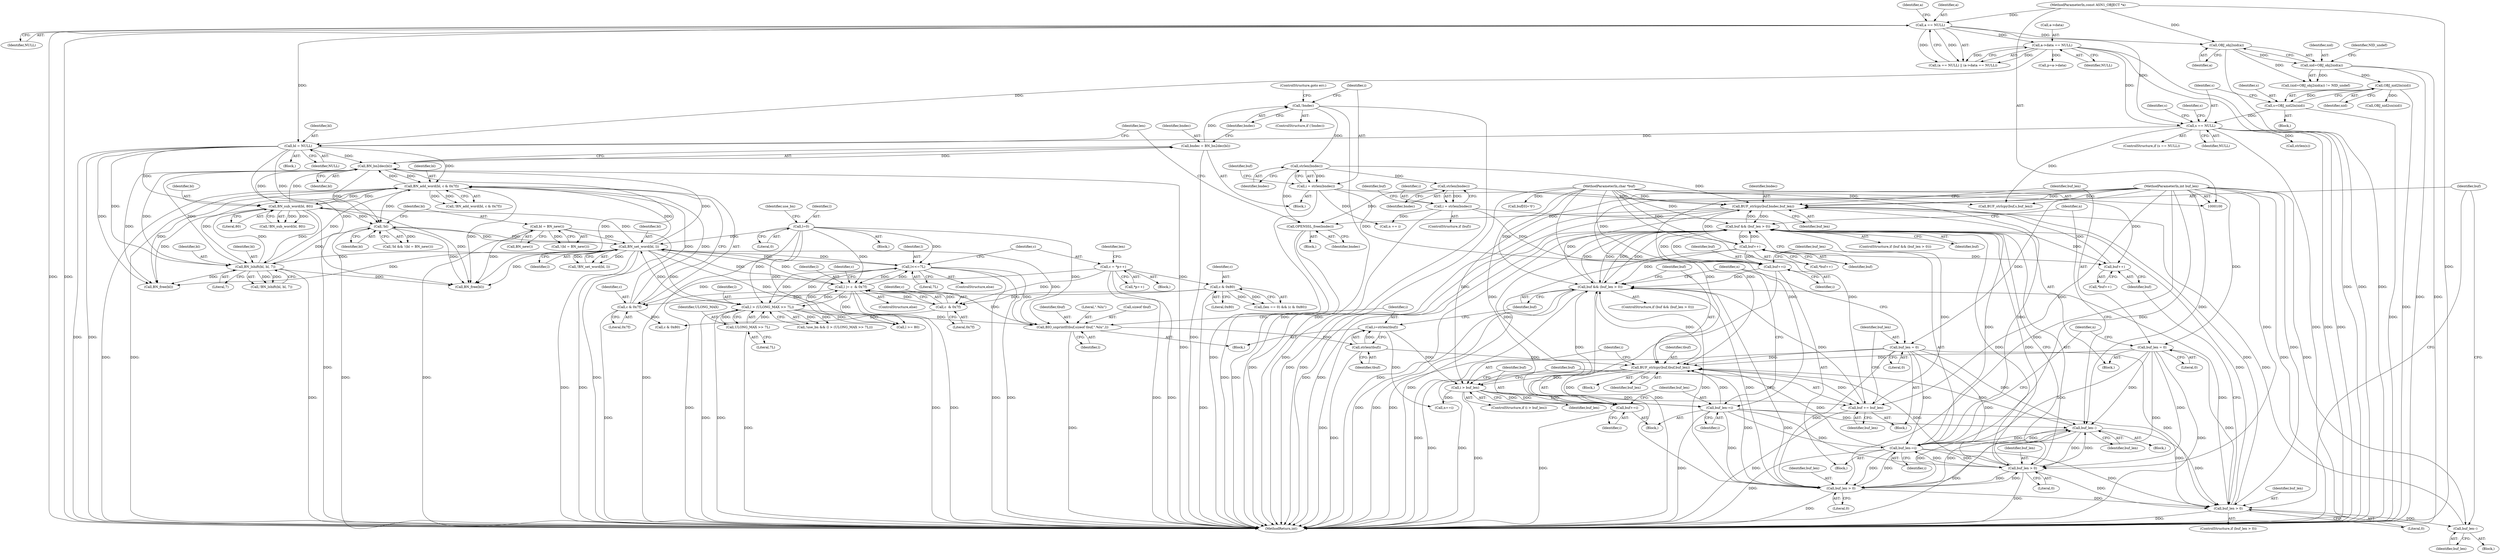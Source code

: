 digraph "1_openssl_0042fb5fd1c9d257d713b15a1f45da05cf5c1c87@API" {
"1000411" [label="(Call,OPENSSL_free(bndec))"];
"1000368" [label="(Call,strlen(bndec))"];
"1000363" [label="(Call,!bndec)"];
"1000358" [label="(Call,bndec = BN_bn2dec(bl))"];
"1000360" [label="(Call,BN_bn2dec(bl))"];
"1000226" [label="(Call,BN_add_word(bl, c & 0x7f))"];
"1000188" [label="(Call,bl = NULL)"];
"1000121" [label="(Call,a == NULL)"];
"1000103" [label="(MethodParameterIn,const ASN1_OBJECT *a)"];
"1000153" [label="(Call,s == NULL)"];
"1000148" [label="(Call,s=OBJ_nid2ln(nid))"];
"1000150" [label="(Call,OBJ_nid2ln(nid))"];
"1000142" [label="(Call,nid=OBJ_obj2nid(a))"];
"1000144" [label="(Call,OBJ_obj2nid(a))"];
"1000124" [label="(Call,a->data == NULL)"];
"1000305" [label="(Call,BN_sub_word(bl, 80))"];
"1000265" [label="(Call,BN_set_word(bl, l))"];
"1000259" [label="(Call,bl = BN_new())"];
"1000256" [label="(Call,!bl)"];
"1000277" [label="(Call,BN_lshift(bl, bl, 7))"];
"1000283" [label="(Call,l<<=7L)"];
"1000196" [label="(Call,l=0)"];
"1000233" [label="(Call,l |= c  & 0x7f)"];
"1000248" [label="(Call,l > (ULONG_MAX >> 7L))"];
"1000250" [label="(Call,ULONG_MAX >> 7L)"];
"1000235" [label="(Call,c  & 0x7f)"];
"1000205" [label="(Call,c = *p++)"];
"1000217" [label="(Call,c & 0x80)"];
"1000228" [label="(Call,c & 0x7f)"];
"1000374" [label="(Call,strlen(bndec))"];
"1000391" [label="(Call,BUF_strlcpy(buf,bndec,buf_len))"];
"1000337" [label="(Call,buf && (buf_len > 0))"];
"1000441" [label="(Call,buf += buf_len)"];
"1000437" [label="(Call,i > buf_len)"];
"1000421" [label="(Call,i=strlen(tbuf))"];
"1000423" [label="(Call,strlen(tbuf))"];
"1000415" [label="(Call,BIO_snprintf(tbuf,sizeof tbuf,\".%lu\",l))"];
"1000432" [label="(Call,BUF_strlcpy(buf,tbuf,buf_len))"];
"1000426" [label="(Call,buf && (buf_len > 0))"];
"1000400" [label="(Call,buf+=i)"];
"1000372" [label="(Call,i = strlen(bndec))"];
"1000366" [label="(Call,i = strlen(bndec))"];
"1000345" [label="(Call,buf++)"];
"1000101" [label="(MethodParameterIn,char *buf)"];
"1000449" [label="(Call,buf+=i)"];
"1000380" [label="(Call,buf_len > 0)"];
"1000395" [label="(Call,buf_len = 0)"];
"1000102" [label="(MethodParameterIn,int buf_len)"];
"1000350" [label="(Call,buf_len--)"];
"1000403" [label="(Call,buf_len-=i)"];
"1000444" [label="(Call,buf_len = 0)"];
"1000339" [label="(Call,buf_len > 0)"];
"1000428" [label="(Call,buf_len > 0)"];
"1000452" [label="(Call,buf_len-=i)"];
"1000386" [label="(Call,buf++)"];
"1000389" [label="(Call,buf_len--)"];
"1000441" [label="(Call,buf += buf_len)"];
"1000219" [label="(Literal,0x80)"];
"1000389" [label="(Call,buf_len--)"];
"1000264" [label="(Call,!BN_set_word(bl, l))"];
"1000211" [label="(Identifier,len)"];
"1000336" [label="(ControlStructure,if (buf && (buf_len > 0)))"];
"1000251" [label="(Identifier,ULONG_MAX)"];
"1000454" [label="(Identifier,i)"];
"1000293" [label="(Call,l >= 80)"];
"1000339" [label="(Call,buf_len > 0)"];
"1000436" [label="(ControlStructure,if (i > buf_len))"];
"1000422" [label="(Identifier,i)"];
"1000105" [label="(Block,)"];
"1000392" [label="(Identifier,buf)"];
"1000402" [label="(Identifier,i)"];
"1000358" [label="(Call,bndec = BN_bn2dec(bl))"];
"1000431" [label="(Block,)"];
"1000435" [label="(Identifier,buf_len)"];
"1000427" [label="(Identifier,buf)"];
"1000453" [label="(Identifier,buf_len)"];
"1000448" [label="(Block,)"];
"1000155" [label="(Identifier,NULL)"];
"1000404" [label="(Identifier,buf_len)"];
"1000371" [label="(Identifier,buf)"];
"1000390" [label="(Identifier,buf_len)"];
"1000346" [label="(Identifier,buf)"];
"1000126" [label="(Identifier,a)"];
"1000378" [label="(Block,)"];
"1000124" [label="(Call,a->data == NULL)"];
"1000128" [label="(Identifier,NULL)"];
"1000284" [label="(Identifier,l)"];
"1000444" [label="(Call,buf_len = 0)"];
"1000225" [label="(Call,!BN_add_word(bl, c & 0x7f))"];
"1000285" [label="(Literal,7L)"];
"1000361" [label="(Identifier,bl)"];
"1000397" [label="(Literal,0)"];
"1000342" [label="(Block,)"];
"1000257" [label="(Identifier,bl)"];
"1000338" [label="(Identifier,buf)"];
"1000250" [label="(Call,ULONG_MAX >> 7L)"];
"1000195" [label="(Block,)"];
"1000148" [label="(Call,s=OBJ_nid2ln(nid))"];
"1000154" [label="(Identifier,s)"];
"1000151" [label="(Identifier,nid)"];
"1000306" [label="(Identifier,bl)"];
"1000193" [label="(Identifier,len)"];
"1000142" [label="(Call,nid=OBJ_obj2nid(a))"];
"1000369" [label="(Identifier,bndec)"];
"1000149" [label="(Identifier,s)"];
"1000381" [label="(Identifier,buf_len)"];
"1000374" [label="(Call,strlen(bndec))"];
"1000432" [label="(Call,BUF_strlcpy(buf,tbuf,buf_len))"];
"1000235" [label="(Call,c  & 0x7f)"];
"1000387" [label="(Identifier,buf)"];
"1000368" [label="(Call,strlen(bndec))"];
"1000345" [label="(Call,buf++)"];
"1000451" [label="(Identifier,i)"];
"1000120" [label="(Call,(a == NULL) || (a->data == NULL))"];
"1000125" [label="(Call,a->data)"];
"1000283" [label="(Call,l<<=7L)"];
"1000288" [label="(Block,)"];
"1000366" [label="(Call,i = strlen(bndec))"];
"1000394" [label="(Identifier,buf_len)"];
"1000401" [label="(Identifier,buf)"];
"1000276" [label="(Call,!BN_lshift(bl, bl, 7))"];
"1000450" [label="(Identifier,buf)"];
"1000206" [label="(Identifier,c)"];
"1000226" [label="(Call,BN_add_word(bl, c & 0x7f))"];
"1000280" [label="(Literal,7)"];
"1000382" [label="(Literal,0)"];
"1000248" [label="(Call,l > (ULONG_MAX >> 7L))"];
"1000123" [label="(Identifier,NULL)"];
"1000370" [label="(ControlStructure,if (buf))"];
"1000428" [label="(Call,buf_len > 0)"];
"1000416" [label="(Identifier,tbuf)"];
"1000259" [label="(Call,bl = BN_new())"];
"1000205" [label="(Call,c = *p++)"];
"1000351" [label="(Identifier,buf_len)"];
"1000121" [label="(Call,a == NULL)"];
"1000197" [label="(Identifier,l)"];
"1000101" [label="(MethodParameterIn,char *buf)"];
"1000305" [label="(Call,BN_sub_word(bl, 80))"];
"1000445" [label="(Identifier,buf_len)"];
"1000439" [label="(Identifier,buf_len)"];
"1000353" [label="(Identifier,n)"];
"1000367" [label="(Identifier,i)"];
"1000385" [label="(Call,*buf++)"];
"1000255" [label="(Call,!bl && !(bl = BN_new()))"];
"1000217" [label="(Call,c & 0x80)"];
"1000267" [label="(Identifier,l)"];
"1000350" [label="(Call,buf_len--)"];
"1000130" [label="(Call,buf[0]='\0')"];
"1000232" [label="(ControlStructure,else)"];
"1000440" [label="(Block,)"];
"1000158" [label="(Call,OBJ_nid2sn(nid))"];
"1000426" [label="(Call,buf && (buf_len > 0))"];
"1000463" [label="(Call,BN_free(bl))"];
"1000165" [label="(Call,BUF_strlcpy(buf,s,buf_len))"];
"1000282" [label="(ControlStructure,else)"];
"1000412" [label="(Identifier,bndec)"];
"1000307" [label="(Literal,80)"];
"1000423" [label="(Call,strlen(tbuf))"];
"1000419" [label="(Literal,\".%lu\")"];
"1000266" [label="(Identifier,bl)"];
"1000379" [label="(ControlStructure,if (buf_len > 0))"];
"1000363" [label="(Call,!bndec)"];
"1000420" [label="(Identifier,l)"];
"1000171" [label="(Call,strlen(s))"];
"1000122" [label="(Identifier,a)"];
"1000434" [label="(Identifier,tbuf)"];
"1000144" [label="(Call,OBJ_obj2nid(a))"];
"1000189" [label="(Identifier,bl)"];
"1000380" [label="(Call,buf_len > 0)"];
"1000240" [label="(Call,c & 0x80)"];
"1000237" [label="(Literal,0x7f)"];
"1000414" [label="(Block,)"];
"1000260" [label="(Identifier,bl)"];
"1000147" [label="(Block,)"];
"1000446" [label="(Literal,0)"];
"1000141" [label="(Call,(nid=OBJ_obj2nid(a)) != NID_undef)"];
"1000150" [label="(Call,OBJ_nid2ln(nid))"];
"1000252" [label="(Literal,7L)"];
"1000470" [label="(Call,BN_free(bl))"];
"1000456" [label="(Identifier,n)"];
"1000475" [label="(MethodReturn,int)"];
"1000373" [label="(Identifier,i)"];
"1000340" [label="(Identifier,buf_len)"];
"1000430" [label="(Literal,0)"];
"1000227" [label="(Identifier,bl)"];
"1000417" [label="(Call,sizeof tbuf)"];
"1000344" [label="(Call,*buf++)"];
"1000190" [label="(Identifier,NULL)"];
"1000372" [label="(Call,i = strlen(bndec))"];
"1000152" [label="(ControlStructure,if (s == NULL))"];
"1000425" [label="(ControlStructure,if (buf && (buf_len > 0)))"];
"1000393" [label="(Identifier,bndec)"];
"1000377" [label="(Identifier,buf)"];
"1000396" [label="(Identifier,buf_len)"];
"1000452" [label="(Call,buf_len-=i)"];
"1000360" [label="(Call,BN_bn2dec(bl))"];
"1000153" [label="(Call,s == NULL)"];
"1000145" [label="(Identifier,a)"];
"1000362" [label="(ControlStructure,if (!bndec))"];
"1000424" [label="(Identifier,tbuf)"];
"1000443" [label="(Identifier,buf_len)"];
"1000403" [label="(Call,buf_len-=i)"];
"1000218" [label="(Identifier,c)"];
"1000386" [label="(Call,buf++)"];
"1000341" [label="(Literal,0)"];
"1000213" [label="(Call,(len == 0) && (c & 0x80))"];
"1000359" [label="(Identifier,bndec)"];
"1000161" [label="(Identifier,s)"];
"1000200" [label="(Identifier,use_bn)"];
"1000438" [label="(Identifier,i)"];
"1000207" [label="(Call,*p++)"];
"1000265" [label="(Call,BN_set_word(bl, l))"];
"1000245" [label="(Call,!use_bn && (l > (ULONG_MAX >> 7L)))"];
"1000455" [label="(Call,n+=i)"];
"1000408" [label="(Call,n += i)"];
"1000400" [label="(Call,buf+=i)"];
"1000203" [label="(Block,)"];
"1000437" [label="(Call,i > buf_len)"];
"1000356" [label="(Block,)"];
"1000258" [label="(Call,!(bl = BN_new()))"];
"1000230" [label="(Literal,0x7f)"];
"1000364" [label="(Identifier,bndec)"];
"1000395" [label="(Call,buf_len = 0)"];
"1000103" [label="(MethodParameterIn,const ASN1_OBJECT *a)"];
"1000157" [label="(Identifier,s)"];
"1000143" [label="(Identifier,nid)"];
"1000256" [label="(Call,!bl)"];
"1000180" [label="(Call,p=a->data)"];
"1000399" [label="(Block,)"];
"1000411" [label="(Call,OPENSSL_free(bndec))"];
"1000102" [label="(MethodParameterIn,int buf_len)"];
"1000241" [label="(Identifier,c)"];
"1000433" [label="(Identifier,buf)"];
"1000442" [label="(Identifier,buf)"];
"1000236" [label="(Identifier,c)"];
"1000407" [label="(Identifier,n)"];
"1000198" [label="(Literal,0)"];
"1000233" [label="(Call,l |= c  & 0x7f)"];
"1000429" [label="(Identifier,buf_len)"];
"1000391" [label="(Call,BUF_strlcpy(buf,bndec,buf_len))"];
"1000383" [label="(Block,)"];
"1000228" [label="(Call,c & 0x7f)"];
"1000188" [label="(Call,bl = NULL)"];
"1000304" [label="(Call,!BN_sub_word(bl, 80))"];
"1000196" [label="(Call,l=0)"];
"1000415" [label="(Call,BIO_snprintf(tbuf,sizeof tbuf,\".%lu\",l))"];
"1000421" [label="(Call,i=strlen(tbuf))"];
"1000365" [label="(ControlStructure,goto err;)"];
"1000375" [label="(Identifier,bndec)"];
"1000405" [label="(Identifier,i)"];
"1000278" [label="(Identifier,bl)"];
"1000261" [label="(Call,BN_new())"];
"1000449" [label="(Call,buf+=i)"];
"1000234" [label="(Identifier,l)"];
"1000146" [label="(Identifier,NID_undef)"];
"1000279" [label="(Identifier,bl)"];
"1000337" [label="(Call,buf && (buf_len > 0))"];
"1000249" [label="(Identifier,l)"];
"1000277" [label="(Call,BN_lshift(bl, bl, 7))"];
"1000229" [label="(Identifier,c)"];
"1000411" -> "1000288"  [label="AST: "];
"1000411" -> "1000412"  [label="CFG: "];
"1000412" -> "1000411"  [label="AST: "];
"1000193" -> "1000411"  [label="CFG: "];
"1000411" -> "1000475"  [label="DDG: "];
"1000411" -> "1000475"  [label="DDG: "];
"1000368" -> "1000411"  [label="DDG: "];
"1000374" -> "1000411"  [label="DDG: "];
"1000391" -> "1000411"  [label="DDG: "];
"1000368" -> "1000366"  [label="AST: "];
"1000368" -> "1000369"  [label="CFG: "];
"1000369" -> "1000368"  [label="AST: "];
"1000366" -> "1000368"  [label="CFG: "];
"1000368" -> "1000366"  [label="DDG: "];
"1000363" -> "1000368"  [label="DDG: "];
"1000368" -> "1000374"  [label="DDG: "];
"1000368" -> "1000391"  [label="DDG: "];
"1000363" -> "1000362"  [label="AST: "];
"1000363" -> "1000364"  [label="CFG: "];
"1000364" -> "1000363"  [label="AST: "];
"1000365" -> "1000363"  [label="CFG: "];
"1000367" -> "1000363"  [label="CFG: "];
"1000363" -> "1000475"  [label="DDG: "];
"1000363" -> "1000475"  [label="DDG: "];
"1000358" -> "1000363"  [label="DDG: "];
"1000358" -> "1000356"  [label="AST: "];
"1000358" -> "1000360"  [label="CFG: "];
"1000359" -> "1000358"  [label="AST: "];
"1000360" -> "1000358"  [label="AST: "];
"1000364" -> "1000358"  [label="CFG: "];
"1000358" -> "1000475"  [label="DDG: "];
"1000360" -> "1000358"  [label="DDG: "];
"1000360" -> "1000361"  [label="CFG: "];
"1000361" -> "1000360"  [label="AST: "];
"1000360" -> "1000475"  [label="DDG: "];
"1000360" -> "1000226"  [label="DDG: "];
"1000360" -> "1000256"  [label="DDG: "];
"1000360" -> "1000277"  [label="DDG: "];
"1000360" -> "1000305"  [label="DDG: "];
"1000226" -> "1000360"  [label="DDG: "];
"1000188" -> "1000360"  [label="DDG: "];
"1000305" -> "1000360"  [label="DDG: "];
"1000265" -> "1000360"  [label="DDG: "];
"1000277" -> "1000360"  [label="DDG: "];
"1000360" -> "1000463"  [label="DDG: "];
"1000360" -> "1000470"  [label="DDG: "];
"1000226" -> "1000225"  [label="AST: "];
"1000226" -> "1000228"  [label="CFG: "];
"1000227" -> "1000226"  [label="AST: "];
"1000228" -> "1000226"  [label="AST: "];
"1000225" -> "1000226"  [label="CFG: "];
"1000226" -> "1000475"  [label="DDG: "];
"1000226" -> "1000475"  [label="DDG: "];
"1000226" -> "1000225"  [label="DDG: "];
"1000226" -> "1000225"  [label="DDG: "];
"1000188" -> "1000226"  [label="DDG: "];
"1000305" -> "1000226"  [label="DDG: "];
"1000265" -> "1000226"  [label="DDG: "];
"1000277" -> "1000226"  [label="DDG: "];
"1000228" -> "1000226"  [label="DDG: "];
"1000228" -> "1000226"  [label="DDG: "];
"1000226" -> "1000256"  [label="DDG: "];
"1000226" -> "1000277"  [label="DDG: "];
"1000226" -> "1000305"  [label="DDG: "];
"1000226" -> "1000463"  [label="DDG: "];
"1000226" -> "1000470"  [label="DDG: "];
"1000188" -> "1000105"  [label="AST: "];
"1000188" -> "1000190"  [label="CFG: "];
"1000189" -> "1000188"  [label="AST: "];
"1000190" -> "1000188"  [label="AST: "];
"1000193" -> "1000188"  [label="CFG: "];
"1000188" -> "1000475"  [label="DDG: "];
"1000188" -> "1000475"  [label="DDG: "];
"1000121" -> "1000188"  [label="DDG: "];
"1000153" -> "1000188"  [label="DDG: "];
"1000124" -> "1000188"  [label="DDG: "];
"1000188" -> "1000256"  [label="DDG: "];
"1000188" -> "1000277"  [label="DDG: "];
"1000188" -> "1000305"  [label="DDG: "];
"1000188" -> "1000463"  [label="DDG: "];
"1000188" -> "1000470"  [label="DDG: "];
"1000121" -> "1000120"  [label="AST: "];
"1000121" -> "1000123"  [label="CFG: "];
"1000122" -> "1000121"  [label="AST: "];
"1000123" -> "1000121"  [label="AST: "];
"1000126" -> "1000121"  [label="CFG: "];
"1000120" -> "1000121"  [label="CFG: "];
"1000121" -> "1000475"  [label="DDG: "];
"1000121" -> "1000475"  [label="DDG: "];
"1000121" -> "1000120"  [label="DDG: "];
"1000121" -> "1000120"  [label="DDG: "];
"1000103" -> "1000121"  [label="DDG: "];
"1000121" -> "1000124"  [label="DDG: "];
"1000121" -> "1000144"  [label="DDG: "];
"1000121" -> "1000153"  [label="DDG: "];
"1000103" -> "1000100"  [label="AST: "];
"1000103" -> "1000475"  [label="DDG: "];
"1000103" -> "1000144"  [label="DDG: "];
"1000153" -> "1000152"  [label="AST: "];
"1000153" -> "1000155"  [label="CFG: "];
"1000154" -> "1000153"  [label="AST: "];
"1000155" -> "1000153"  [label="AST: "];
"1000157" -> "1000153"  [label="CFG: "];
"1000161" -> "1000153"  [label="CFG: "];
"1000153" -> "1000475"  [label="DDG: "];
"1000153" -> "1000475"  [label="DDG: "];
"1000153" -> "1000475"  [label="DDG: "];
"1000148" -> "1000153"  [label="DDG: "];
"1000124" -> "1000153"  [label="DDG: "];
"1000153" -> "1000165"  [label="DDG: "];
"1000153" -> "1000171"  [label="DDG: "];
"1000148" -> "1000147"  [label="AST: "];
"1000148" -> "1000150"  [label="CFG: "];
"1000149" -> "1000148"  [label="AST: "];
"1000150" -> "1000148"  [label="AST: "];
"1000154" -> "1000148"  [label="CFG: "];
"1000148" -> "1000475"  [label="DDG: "];
"1000150" -> "1000148"  [label="DDG: "];
"1000150" -> "1000151"  [label="CFG: "];
"1000151" -> "1000150"  [label="AST: "];
"1000150" -> "1000475"  [label="DDG: "];
"1000142" -> "1000150"  [label="DDG: "];
"1000150" -> "1000158"  [label="DDG: "];
"1000142" -> "1000141"  [label="AST: "];
"1000142" -> "1000144"  [label="CFG: "];
"1000143" -> "1000142"  [label="AST: "];
"1000144" -> "1000142"  [label="AST: "];
"1000146" -> "1000142"  [label="CFG: "];
"1000142" -> "1000475"  [label="DDG: "];
"1000142" -> "1000475"  [label="DDG: "];
"1000142" -> "1000141"  [label="DDG: "];
"1000144" -> "1000142"  [label="DDG: "];
"1000144" -> "1000145"  [label="CFG: "];
"1000145" -> "1000144"  [label="AST: "];
"1000144" -> "1000475"  [label="DDG: "];
"1000144" -> "1000141"  [label="DDG: "];
"1000124" -> "1000120"  [label="AST: "];
"1000124" -> "1000128"  [label="CFG: "];
"1000125" -> "1000124"  [label="AST: "];
"1000128" -> "1000124"  [label="AST: "];
"1000120" -> "1000124"  [label="CFG: "];
"1000124" -> "1000475"  [label="DDG: "];
"1000124" -> "1000475"  [label="DDG: "];
"1000124" -> "1000120"  [label="DDG: "];
"1000124" -> "1000120"  [label="DDG: "];
"1000124" -> "1000180"  [label="DDG: "];
"1000305" -> "1000304"  [label="AST: "];
"1000305" -> "1000307"  [label="CFG: "];
"1000306" -> "1000305"  [label="AST: "];
"1000307" -> "1000305"  [label="AST: "];
"1000304" -> "1000305"  [label="CFG: "];
"1000305" -> "1000475"  [label="DDG: "];
"1000305" -> "1000256"  [label="DDG: "];
"1000305" -> "1000277"  [label="DDG: "];
"1000305" -> "1000304"  [label="DDG: "];
"1000305" -> "1000304"  [label="DDG: "];
"1000265" -> "1000305"  [label="DDG: "];
"1000277" -> "1000305"  [label="DDG: "];
"1000305" -> "1000463"  [label="DDG: "];
"1000305" -> "1000470"  [label="DDG: "];
"1000265" -> "1000264"  [label="AST: "];
"1000265" -> "1000267"  [label="CFG: "];
"1000266" -> "1000265"  [label="AST: "];
"1000267" -> "1000265"  [label="AST: "];
"1000264" -> "1000265"  [label="CFG: "];
"1000265" -> "1000475"  [label="DDG: "];
"1000265" -> "1000475"  [label="DDG: "];
"1000265" -> "1000233"  [label="DDG: "];
"1000265" -> "1000248"  [label="DDG: "];
"1000265" -> "1000256"  [label="DDG: "];
"1000265" -> "1000264"  [label="DDG: "];
"1000265" -> "1000264"  [label="DDG: "];
"1000259" -> "1000265"  [label="DDG: "];
"1000256" -> "1000265"  [label="DDG: "];
"1000283" -> "1000265"  [label="DDG: "];
"1000196" -> "1000265"  [label="DDG: "];
"1000233" -> "1000265"  [label="DDG: "];
"1000248" -> "1000265"  [label="DDG: "];
"1000265" -> "1000277"  [label="DDG: "];
"1000265" -> "1000283"  [label="DDG: "];
"1000265" -> "1000293"  [label="DDG: "];
"1000265" -> "1000415"  [label="DDG: "];
"1000265" -> "1000463"  [label="DDG: "];
"1000265" -> "1000470"  [label="DDG: "];
"1000259" -> "1000258"  [label="AST: "];
"1000259" -> "1000261"  [label="CFG: "];
"1000260" -> "1000259"  [label="AST: "];
"1000261" -> "1000259"  [label="AST: "];
"1000258" -> "1000259"  [label="CFG: "];
"1000259" -> "1000475"  [label="DDG: "];
"1000259" -> "1000475"  [label="DDG: "];
"1000259" -> "1000258"  [label="DDG: "];
"1000259" -> "1000470"  [label="DDG: "];
"1000256" -> "1000255"  [label="AST: "];
"1000256" -> "1000257"  [label="CFG: "];
"1000257" -> "1000256"  [label="AST: "];
"1000260" -> "1000256"  [label="CFG: "];
"1000255" -> "1000256"  [label="CFG: "];
"1000256" -> "1000475"  [label="DDG: "];
"1000256" -> "1000255"  [label="DDG: "];
"1000277" -> "1000256"  [label="DDG: "];
"1000256" -> "1000470"  [label="DDG: "];
"1000277" -> "1000276"  [label="AST: "];
"1000277" -> "1000280"  [label="CFG: "];
"1000278" -> "1000277"  [label="AST: "];
"1000279" -> "1000277"  [label="AST: "];
"1000280" -> "1000277"  [label="AST: "];
"1000276" -> "1000277"  [label="CFG: "];
"1000277" -> "1000475"  [label="DDG: "];
"1000277" -> "1000276"  [label="DDG: "];
"1000277" -> "1000276"  [label="DDG: "];
"1000277" -> "1000463"  [label="DDG: "];
"1000277" -> "1000470"  [label="DDG: "];
"1000283" -> "1000282"  [label="AST: "];
"1000283" -> "1000285"  [label="CFG: "];
"1000284" -> "1000283"  [label="AST: "];
"1000285" -> "1000283"  [label="AST: "];
"1000206" -> "1000283"  [label="CFG: "];
"1000283" -> "1000475"  [label="DDG: "];
"1000283" -> "1000475"  [label="DDG: "];
"1000283" -> "1000233"  [label="DDG: "];
"1000283" -> "1000248"  [label="DDG: "];
"1000196" -> "1000283"  [label="DDG: "];
"1000233" -> "1000283"  [label="DDG: "];
"1000248" -> "1000283"  [label="DDG: "];
"1000283" -> "1000293"  [label="DDG: "];
"1000283" -> "1000415"  [label="DDG: "];
"1000196" -> "1000195"  [label="AST: "];
"1000196" -> "1000198"  [label="CFG: "];
"1000197" -> "1000196"  [label="AST: "];
"1000198" -> "1000196"  [label="AST: "];
"1000200" -> "1000196"  [label="CFG: "];
"1000196" -> "1000475"  [label="DDG: "];
"1000196" -> "1000233"  [label="DDG: "];
"1000196" -> "1000248"  [label="DDG: "];
"1000196" -> "1000293"  [label="DDG: "];
"1000196" -> "1000415"  [label="DDG: "];
"1000233" -> "1000232"  [label="AST: "];
"1000233" -> "1000235"  [label="CFG: "];
"1000234" -> "1000233"  [label="AST: "];
"1000235" -> "1000233"  [label="AST: "];
"1000241" -> "1000233"  [label="CFG: "];
"1000233" -> "1000475"  [label="DDG: "];
"1000233" -> "1000475"  [label="DDG: "];
"1000233" -> "1000475"  [label="DDG: "];
"1000248" -> "1000233"  [label="DDG: "];
"1000235" -> "1000233"  [label="DDG: "];
"1000235" -> "1000233"  [label="DDG: "];
"1000233" -> "1000248"  [label="DDG: "];
"1000233" -> "1000293"  [label="DDG: "];
"1000233" -> "1000415"  [label="DDG: "];
"1000248" -> "1000245"  [label="AST: "];
"1000248" -> "1000250"  [label="CFG: "];
"1000249" -> "1000248"  [label="AST: "];
"1000250" -> "1000248"  [label="AST: "];
"1000245" -> "1000248"  [label="CFG: "];
"1000248" -> "1000475"  [label="DDG: "];
"1000248" -> "1000475"  [label="DDG: "];
"1000248" -> "1000245"  [label="DDG: "];
"1000248" -> "1000245"  [label="DDG: "];
"1000250" -> "1000248"  [label="DDG: "];
"1000250" -> "1000248"  [label="DDG: "];
"1000248" -> "1000293"  [label="DDG: "];
"1000248" -> "1000415"  [label="DDG: "];
"1000250" -> "1000252"  [label="CFG: "];
"1000251" -> "1000250"  [label="AST: "];
"1000252" -> "1000250"  [label="AST: "];
"1000250" -> "1000475"  [label="DDG: "];
"1000235" -> "1000237"  [label="CFG: "];
"1000236" -> "1000235"  [label="AST: "];
"1000237" -> "1000235"  [label="AST: "];
"1000205" -> "1000235"  [label="DDG: "];
"1000217" -> "1000235"  [label="DDG: "];
"1000235" -> "1000240"  [label="DDG: "];
"1000205" -> "1000203"  [label="AST: "];
"1000205" -> "1000207"  [label="CFG: "];
"1000206" -> "1000205"  [label="AST: "];
"1000207" -> "1000205"  [label="AST: "];
"1000211" -> "1000205"  [label="CFG: "];
"1000205" -> "1000475"  [label="DDG: "];
"1000205" -> "1000475"  [label="DDG: "];
"1000205" -> "1000217"  [label="DDG: "];
"1000205" -> "1000228"  [label="DDG: "];
"1000217" -> "1000213"  [label="AST: "];
"1000217" -> "1000219"  [label="CFG: "];
"1000218" -> "1000217"  [label="AST: "];
"1000219" -> "1000217"  [label="AST: "];
"1000213" -> "1000217"  [label="CFG: "];
"1000217" -> "1000475"  [label="DDG: "];
"1000217" -> "1000213"  [label="DDG: "];
"1000217" -> "1000213"  [label="DDG: "];
"1000217" -> "1000228"  [label="DDG: "];
"1000228" -> "1000230"  [label="CFG: "];
"1000229" -> "1000228"  [label="AST: "];
"1000230" -> "1000228"  [label="AST: "];
"1000228" -> "1000475"  [label="DDG: "];
"1000228" -> "1000240"  [label="DDG: "];
"1000374" -> "1000372"  [label="AST: "];
"1000374" -> "1000375"  [label="CFG: "];
"1000375" -> "1000374"  [label="AST: "];
"1000372" -> "1000374"  [label="CFG: "];
"1000374" -> "1000372"  [label="DDG: "];
"1000374" -> "1000391"  [label="DDG: "];
"1000391" -> "1000378"  [label="AST: "];
"1000391" -> "1000394"  [label="CFG: "];
"1000392" -> "1000391"  [label="AST: "];
"1000393" -> "1000391"  [label="AST: "];
"1000394" -> "1000391"  [label="AST: "];
"1000396" -> "1000391"  [label="CFG: "];
"1000391" -> "1000475"  [label="DDG: "];
"1000391" -> "1000475"  [label="DDG: "];
"1000391" -> "1000337"  [label="DDG: "];
"1000337" -> "1000391"  [label="DDG: "];
"1000386" -> "1000391"  [label="DDG: "];
"1000345" -> "1000391"  [label="DDG: "];
"1000101" -> "1000391"  [label="DDG: "];
"1000389" -> "1000391"  [label="DDG: "];
"1000380" -> "1000391"  [label="DDG: "];
"1000102" -> "1000391"  [label="DDG: "];
"1000391" -> "1000426"  [label="DDG: "];
"1000337" -> "1000336"  [label="AST: "];
"1000337" -> "1000338"  [label="CFG: "];
"1000337" -> "1000339"  [label="CFG: "];
"1000338" -> "1000337"  [label="AST: "];
"1000339" -> "1000337"  [label="AST: "];
"1000346" -> "1000337"  [label="CFG: "];
"1000353" -> "1000337"  [label="CFG: "];
"1000337" -> "1000475"  [label="DDG: "];
"1000337" -> "1000475"  [label="DDG: "];
"1000337" -> "1000475"  [label="DDG: "];
"1000441" -> "1000337"  [label="DDG: "];
"1000426" -> "1000337"  [label="DDG: "];
"1000426" -> "1000337"  [label="DDG: "];
"1000400" -> "1000337"  [label="DDG: "];
"1000449" -> "1000337"  [label="DDG: "];
"1000345" -> "1000337"  [label="DDG: "];
"1000101" -> "1000337"  [label="DDG: "];
"1000339" -> "1000337"  [label="DDG: "];
"1000339" -> "1000337"  [label="DDG: "];
"1000380" -> "1000337"  [label="DDG: "];
"1000337" -> "1000345"  [label="DDG: "];
"1000337" -> "1000386"  [label="DDG: "];
"1000337" -> "1000400"  [label="DDG: "];
"1000337" -> "1000426"  [label="DDG: "];
"1000337" -> "1000426"  [label="DDG: "];
"1000441" -> "1000440"  [label="AST: "];
"1000441" -> "1000443"  [label="CFG: "];
"1000442" -> "1000441"  [label="AST: "];
"1000443" -> "1000441"  [label="AST: "];
"1000445" -> "1000441"  [label="CFG: "];
"1000441" -> "1000475"  [label="DDG: "];
"1000441" -> "1000426"  [label="DDG: "];
"1000437" -> "1000441"  [label="DDG: "];
"1000102" -> "1000441"  [label="DDG: "];
"1000432" -> "1000441"  [label="DDG: "];
"1000101" -> "1000441"  [label="DDG: "];
"1000437" -> "1000436"  [label="AST: "];
"1000437" -> "1000439"  [label="CFG: "];
"1000438" -> "1000437"  [label="AST: "];
"1000439" -> "1000437"  [label="AST: "];
"1000442" -> "1000437"  [label="CFG: "];
"1000450" -> "1000437"  [label="CFG: "];
"1000437" -> "1000475"  [label="DDG: "];
"1000421" -> "1000437"  [label="DDG: "];
"1000432" -> "1000437"  [label="DDG: "];
"1000102" -> "1000437"  [label="DDG: "];
"1000437" -> "1000449"  [label="DDG: "];
"1000437" -> "1000452"  [label="DDG: "];
"1000437" -> "1000452"  [label="DDG: "];
"1000437" -> "1000455"  [label="DDG: "];
"1000421" -> "1000414"  [label="AST: "];
"1000421" -> "1000423"  [label="CFG: "];
"1000422" -> "1000421"  [label="AST: "];
"1000423" -> "1000421"  [label="AST: "];
"1000427" -> "1000421"  [label="CFG: "];
"1000421" -> "1000475"  [label="DDG: "];
"1000423" -> "1000421"  [label="DDG: "];
"1000421" -> "1000455"  [label="DDG: "];
"1000423" -> "1000424"  [label="CFG: "];
"1000424" -> "1000423"  [label="AST: "];
"1000423" -> "1000475"  [label="DDG: "];
"1000415" -> "1000423"  [label="DDG: "];
"1000423" -> "1000432"  [label="DDG: "];
"1000415" -> "1000414"  [label="AST: "];
"1000415" -> "1000420"  [label="CFG: "];
"1000416" -> "1000415"  [label="AST: "];
"1000417" -> "1000415"  [label="AST: "];
"1000419" -> "1000415"  [label="AST: "];
"1000420" -> "1000415"  [label="AST: "];
"1000422" -> "1000415"  [label="CFG: "];
"1000415" -> "1000475"  [label="DDG: "];
"1000432" -> "1000431"  [label="AST: "];
"1000432" -> "1000435"  [label="CFG: "];
"1000433" -> "1000432"  [label="AST: "];
"1000434" -> "1000432"  [label="AST: "];
"1000435" -> "1000432"  [label="AST: "];
"1000438" -> "1000432"  [label="CFG: "];
"1000432" -> "1000475"  [label="DDG: "];
"1000432" -> "1000475"  [label="DDG: "];
"1000426" -> "1000432"  [label="DDG: "];
"1000101" -> "1000432"  [label="DDG: "];
"1000395" -> "1000432"  [label="DDG: "];
"1000350" -> "1000432"  [label="DDG: "];
"1000403" -> "1000432"  [label="DDG: "];
"1000444" -> "1000432"  [label="DDG: "];
"1000339" -> "1000432"  [label="DDG: "];
"1000428" -> "1000432"  [label="DDG: "];
"1000452" -> "1000432"  [label="DDG: "];
"1000102" -> "1000432"  [label="DDG: "];
"1000432" -> "1000449"  [label="DDG: "];
"1000426" -> "1000425"  [label="AST: "];
"1000426" -> "1000427"  [label="CFG: "];
"1000426" -> "1000428"  [label="CFG: "];
"1000427" -> "1000426"  [label="AST: "];
"1000428" -> "1000426"  [label="AST: "];
"1000433" -> "1000426"  [label="CFG: "];
"1000456" -> "1000426"  [label="CFG: "];
"1000426" -> "1000475"  [label="DDG: "];
"1000426" -> "1000475"  [label="DDG: "];
"1000426" -> "1000475"  [label="DDG: "];
"1000400" -> "1000426"  [label="DDG: "];
"1000449" -> "1000426"  [label="DDG: "];
"1000345" -> "1000426"  [label="DDG: "];
"1000101" -> "1000426"  [label="DDG: "];
"1000380" -> "1000426"  [label="DDG: "];
"1000428" -> "1000426"  [label="DDG: "];
"1000428" -> "1000426"  [label="DDG: "];
"1000400" -> "1000399"  [label="AST: "];
"1000400" -> "1000402"  [label="CFG: "];
"1000401" -> "1000400"  [label="AST: "];
"1000402" -> "1000400"  [label="AST: "];
"1000404" -> "1000400"  [label="CFG: "];
"1000400" -> "1000475"  [label="DDG: "];
"1000372" -> "1000400"  [label="DDG: "];
"1000366" -> "1000400"  [label="DDG: "];
"1000345" -> "1000400"  [label="DDG: "];
"1000101" -> "1000400"  [label="DDG: "];
"1000372" -> "1000370"  [label="AST: "];
"1000373" -> "1000372"  [label="AST: "];
"1000377" -> "1000372"  [label="CFG: "];
"1000372" -> "1000475"  [label="DDG: "];
"1000372" -> "1000403"  [label="DDG: "];
"1000372" -> "1000408"  [label="DDG: "];
"1000366" -> "1000356"  [label="AST: "];
"1000367" -> "1000366"  [label="AST: "];
"1000371" -> "1000366"  [label="CFG: "];
"1000366" -> "1000475"  [label="DDG: "];
"1000366" -> "1000403"  [label="DDG: "];
"1000366" -> "1000408"  [label="DDG: "];
"1000345" -> "1000344"  [label="AST: "];
"1000345" -> "1000346"  [label="CFG: "];
"1000346" -> "1000345"  [label="AST: "];
"1000344" -> "1000345"  [label="CFG: "];
"1000345" -> "1000475"  [label="DDG: "];
"1000101" -> "1000345"  [label="DDG: "];
"1000345" -> "1000386"  [label="DDG: "];
"1000101" -> "1000100"  [label="AST: "];
"1000101" -> "1000475"  [label="DDG: "];
"1000101" -> "1000130"  [label="DDG: "];
"1000101" -> "1000165"  [label="DDG: "];
"1000101" -> "1000386"  [label="DDG: "];
"1000101" -> "1000449"  [label="DDG: "];
"1000449" -> "1000448"  [label="AST: "];
"1000449" -> "1000451"  [label="CFG: "];
"1000450" -> "1000449"  [label="AST: "];
"1000451" -> "1000449"  [label="AST: "];
"1000453" -> "1000449"  [label="CFG: "];
"1000449" -> "1000475"  [label="DDG: "];
"1000380" -> "1000379"  [label="AST: "];
"1000380" -> "1000382"  [label="CFG: "];
"1000381" -> "1000380"  [label="AST: "];
"1000382" -> "1000380"  [label="AST: "];
"1000387" -> "1000380"  [label="CFG: "];
"1000392" -> "1000380"  [label="CFG: "];
"1000380" -> "1000475"  [label="DDG: "];
"1000395" -> "1000380"  [label="DDG: "];
"1000350" -> "1000380"  [label="DDG: "];
"1000403" -> "1000380"  [label="DDG: "];
"1000444" -> "1000380"  [label="DDG: "];
"1000339" -> "1000380"  [label="DDG: "];
"1000428" -> "1000380"  [label="DDG: "];
"1000452" -> "1000380"  [label="DDG: "];
"1000102" -> "1000380"  [label="DDG: "];
"1000380" -> "1000389"  [label="DDG: "];
"1000395" -> "1000378"  [label="AST: "];
"1000395" -> "1000397"  [label="CFG: "];
"1000396" -> "1000395"  [label="AST: "];
"1000397" -> "1000395"  [label="AST: "];
"1000407" -> "1000395"  [label="CFG: "];
"1000395" -> "1000475"  [label="DDG: "];
"1000395" -> "1000339"  [label="DDG: "];
"1000395" -> "1000350"  [label="DDG: "];
"1000102" -> "1000395"  [label="DDG: "];
"1000395" -> "1000403"  [label="DDG: "];
"1000395" -> "1000428"  [label="DDG: "];
"1000102" -> "1000100"  [label="AST: "];
"1000102" -> "1000475"  [label="DDG: "];
"1000102" -> "1000165"  [label="DDG: "];
"1000102" -> "1000339"  [label="DDG: "];
"1000102" -> "1000350"  [label="DDG: "];
"1000102" -> "1000389"  [label="DDG: "];
"1000102" -> "1000403"  [label="DDG: "];
"1000102" -> "1000428"  [label="DDG: "];
"1000102" -> "1000444"  [label="DDG: "];
"1000102" -> "1000452"  [label="DDG: "];
"1000350" -> "1000342"  [label="AST: "];
"1000350" -> "1000351"  [label="CFG: "];
"1000351" -> "1000350"  [label="AST: "];
"1000353" -> "1000350"  [label="CFG: "];
"1000350" -> "1000475"  [label="DDG: "];
"1000350" -> "1000339"  [label="DDG: "];
"1000403" -> "1000350"  [label="DDG: "];
"1000444" -> "1000350"  [label="DDG: "];
"1000339" -> "1000350"  [label="DDG: "];
"1000428" -> "1000350"  [label="DDG: "];
"1000452" -> "1000350"  [label="DDG: "];
"1000350" -> "1000403"  [label="DDG: "];
"1000350" -> "1000428"  [label="DDG: "];
"1000403" -> "1000399"  [label="AST: "];
"1000403" -> "1000405"  [label="CFG: "];
"1000404" -> "1000403"  [label="AST: "];
"1000405" -> "1000403"  [label="AST: "];
"1000407" -> "1000403"  [label="CFG: "];
"1000403" -> "1000475"  [label="DDG: "];
"1000403" -> "1000339"  [label="DDG: "];
"1000444" -> "1000403"  [label="DDG: "];
"1000339" -> "1000403"  [label="DDG: "];
"1000428" -> "1000403"  [label="DDG: "];
"1000452" -> "1000403"  [label="DDG: "];
"1000403" -> "1000428"  [label="DDG: "];
"1000444" -> "1000440"  [label="AST: "];
"1000444" -> "1000446"  [label="CFG: "];
"1000445" -> "1000444"  [label="AST: "];
"1000446" -> "1000444"  [label="AST: "];
"1000456" -> "1000444"  [label="CFG: "];
"1000444" -> "1000475"  [label="DDG: "];
"1000444" -> "1000339"  [label="DDG: "];
"1000444" -> "1000428"  [label="DDG: "];
"1000339" -> "1000341"  [label="CFG: "];
"1000340" -> "1000339"  [label="AST: "];
"1000341" -> "1000339"  [label="AST: "];
"1000339" -> "1000475"  [label="DDG: "];
"1000428" -> "1000339"  [label="DDG: "];
"1000452" -> "1000339"  [label="DDG: "];
"1000339" -> "1000428"  [label="DDG: "];
"1000428" -> "1000430"  [label="CFG: "];
"1000429" -> "1000428"  [label="AST: "];
"1000430" -> "1000428"  [label="AST: "];
"1000428" -> "1000475"  [label="DDG: "];
"1000452" -> "1000428"  [label="DDG: "];
"1000452" -> "1000448"  [label="AST: "];
"1000452" -> "1000454"  [label="CFG: "];
"1000453" -> "1000452"  [label="AST: "];
"1000454" -> "1000452"  [label="AST: "];
"1000456" -> "1000452"  [label="CFG: "];
"1000452" -> "1000475"  [label="DDG: "];
"1000386" -> "1000385"  [label="AST: "];
"1000386" -> "1000387"  [label="CFG: "];
"1000387" -> "1000386"  [label="AST: "];
"1000385" -> "1000386"  [label="CFG: "];
"1000389" -> "1000383"  [label="AST: "];
"1000389" -> "1000390"  [label="CFG: "];
"1000390" -> "1000389"  [label="AST: "];
"1000392" -> "1000389"  [label="CFG: "];
}
